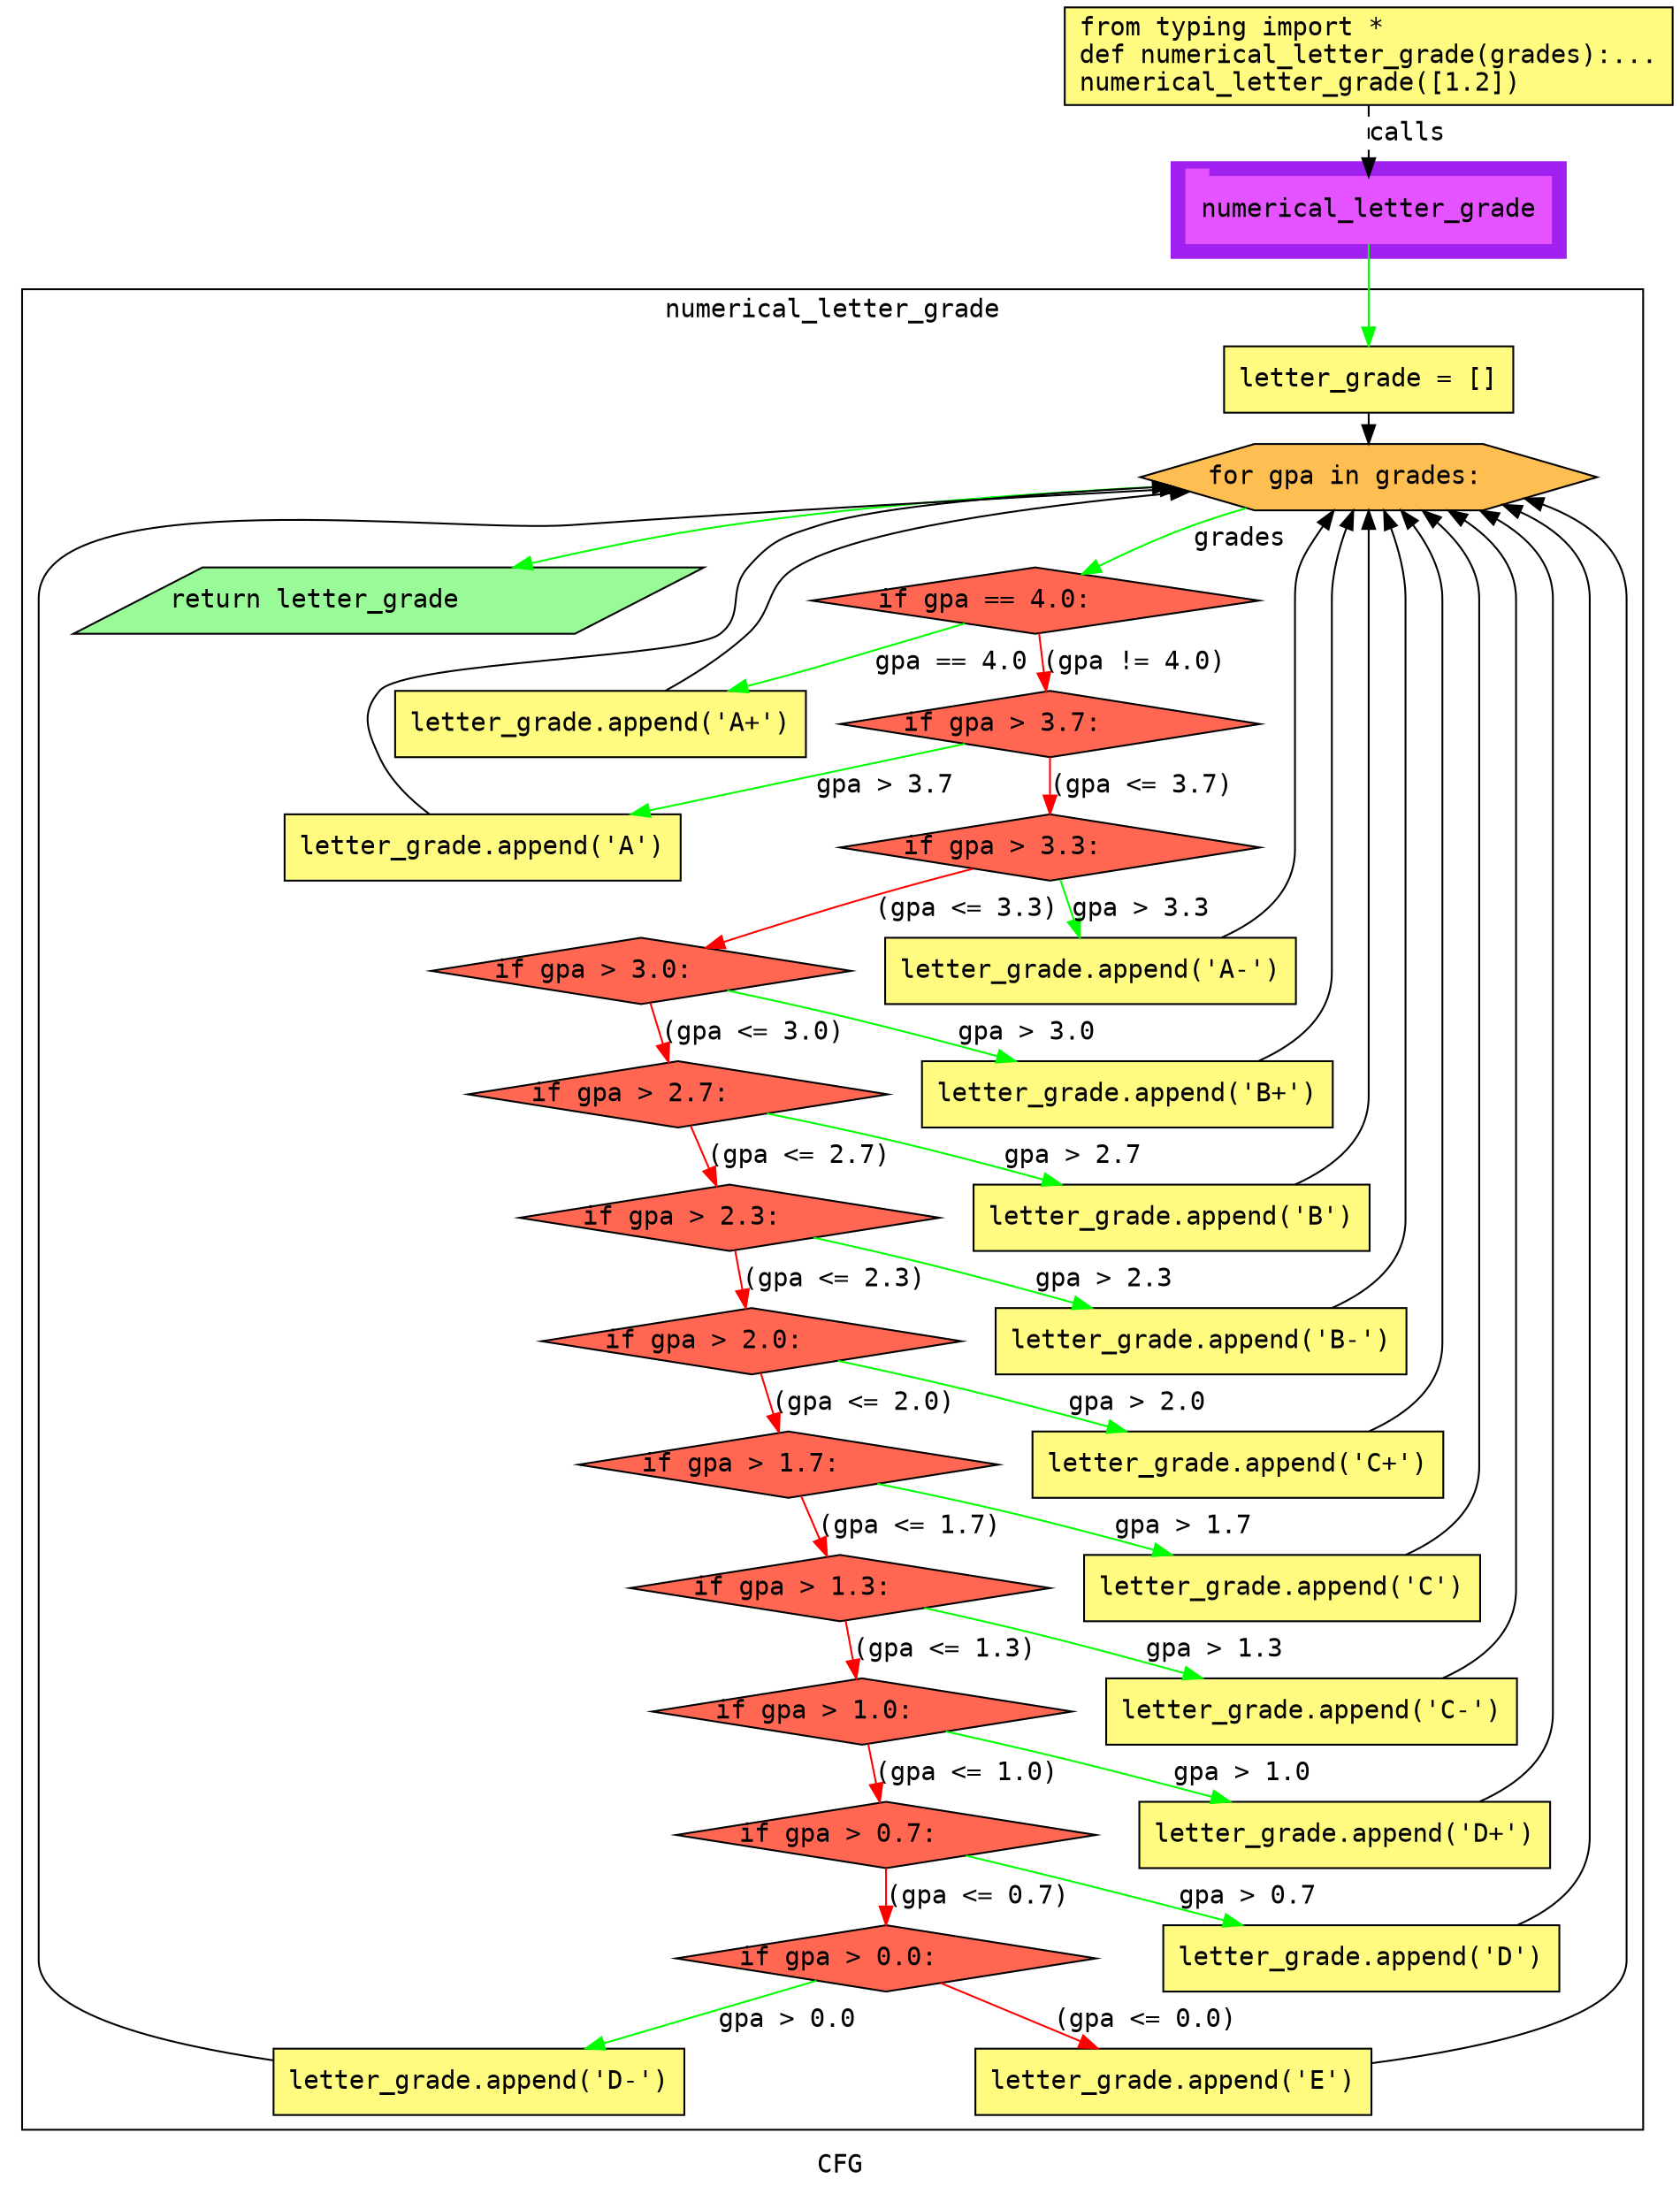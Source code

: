 digraph cluster122CFG {
	graph [bb="0,0,890,1183",
		compound=True,
		fontname="DejaVu Sans Mono",
		label=CFG,
		lheight=0.21,
		lp="445,11.5",
		lwidth=0.35,
		pack=False,
		rankdir=TB,
		ranksep=0.02
	];
	node [fontname="DejaVu Sans Mono",
		label="\N"
	];
	edge [fontname="DejaVu Sans Mono"];
	subgraph cluster_1 {
		graph [bb="618,1047,832,1099",
			color=purple,
			compound=true,
			fontname="DejaVu Sans Mono",
			label="",
			rankdir=TB,
			ranksep=0.02,
			shape=tab,
			style=filled
		];
		node [fontname="DejaVu Sans Mono"];
		edge [fontname="DejaVu Sans Mono"];
		58	[color="#E552FF",
			height=0.5,
			label=numerical_letter_grade,
			linenum="[36]",
			pos="725,1073",
			shape=tab,
			style=filled,
			width=2.75];
	}
	subgraph cluster2numerical_letter_grade {
		graph [bb="8,31,874,1030",
			compound=True,
			fontname="DejaVu Sans Mono",
			label=numerical_letter_grade,
			lheight=0.21,
			lp="441,1018.5",
			lwidth=2.53,
			pack=False,
			rankdir=TB,
			ranksep=0.02
		];
		node [fontname="DejaVu Sans Mono"];
		edge [fontname="DejaVu Sans Mono"];
		subgraph cluster_7 {
			graph [color=purple,
				compound=true,
				fontname="DejaVu Sans Mono",
				label="",
				rankdir=TB,
				ranksep=0.02,
				shape=tab,
				style=filled
			];
			node [fontname="DejaVu Sans Mono"];
			edge [fontname="DejaVu Sans Mono"];
		}
		subgraph cluster_10 {
			graph [color=purple,
				compound=true,
				fontname="DejaVu Sans Mono",
				label="",
				rankdir=TB,
				ranksep=0.02,
				shape=tab,
				style=filled
			];
			node [fontname="DejaVu Sans Mono"];
			edge [fontname="DejaVu Sans Mono"];
		}
		subgraph cluster_13 {
			graph [color=purple,
				compound=true,
				fontname="DejaVu Sans Mono",
				label="",
				rankdir=TB,
				ranksep=0.02,
				shape=tab,
				style=filled
			];
			node [fontname="DejaVu Sans Mono"];
			edge [fontname="DejaVu Sans Mono"];
		}
		subgraph cluster_16 {
			graph [color=purple,
				compound=true,
				fontname="DejaVu Sans Mono",
				label="",
				rankdir=TB,
				ranksep=0.02,
				shape=tab,
				style=filled
			];
			node [fontname="DejaVu Sans Mono"];
			edge [fontname="DejaVu Sans Mono"];
		}
		subgraph cluster_19 {
			graph [color=purple,
				compound=true,
				fontname="DejaVu Sans Mono",
				label="",
				rankdir=TB,
				ranksep=0.02,
				shape=tab,
				style=filled
			];
			node [fontname="DejaVu Sans Mono"];
			edge [fontname="DejaVu Sans Mono"];
		}
		subgraph cluster_22 {
			graph [color=purple,
				compound=true,
				fontname="DejaVu Sans Mono",
				label="",
				rankdir=TB,
				ranksep=0.02,
				shape=tab,
				style=filled
			];
			node [fontname="DejaVu Sans Mono"];
			edge [fontname="DejaVu Sans Mono"];
		}
		subgraph cluster_25 {
			graph [color=purple,
				compound=true,
				fontname="DejaVu Sans Mono",
				label="",
				rankdir=TB,
				ranksep=0.02,
				shape=tab,
				style=filled
			];
			node [fontname="DejaVu Sans Mono"];
			edge [fontname="DejaVu Sans Mono"];
		}
		subgraph cluster_28 {
			graph [color=purple,
				compound=true,
				fontname="DejaVu Sans Mono",
				label="",
				rankdir=TB,
				ranksep=0.02,
				shape=tab,
				style=filled
			];
			node [fontname="DejaVu Sans Mono"];
			edge [fontname="DejaVu Sans Mono"];
		}
		subgraph cluster_31 {
			graph [color=purple,
				compound=true,
				fontname="DejaVu Sans Mono",
				label="",
				rankdir=TB,
				ranksep=0.02,
				shape=tab,
				style=filled
			];
			node [fontname="DejaVu Sans Mono"];
			edge [fontname="DejaVu Sans Mono"];
		}
		subgraph cluster_34 {
			graph [color=purple,
				compound=true,
				fontname="DejaVu Sans Mono",
				label="",
				rankdir=TB,
				ranksep=0.02,
				shape=tab,
				style=filled
			];
			node [fontname="DejaVu Sans Mono"];
			edge [fontname="DejaVu Sans Mono"];
		}
		subgraph cluster_37 {
			graph [color=purple,
				compound=true,
				fontname="DejaVu Sans Mono",
				label="",
				rankdir=TB,
				ranksep=0.02,
				shape=tab,
				style=filled
			];
			node [fontname="DejaVu Sans Mono"];
			edge [fontname="DejaVu Sans Mono"];
		}
		subgraph cluster_40 {
			graph [color=purple,
				compound=true,
				fontname="DejaVu Sans Mono",
				label="",
				rankdir=TB,
				ranksep=0.02,
				shape=tab,
				style=filled
			];
			node [fontname="DejaVu Sans Mono"];
			edge [fontname="DejaVu Sans Mono"];
		}
		subgraph cluster_42 {
			graph [color=purple,
				compound=true,
				fontname="DejaVu Sans Mono",
				label="",
				rankdir=TB,
				ranksep=0.02,
				shape=tab,
				style=filled
			];
			node [fontname="DejaVu Sans Mono"];
			edge [fontname="DejaVu Sans Mono"];
		}
		3	[fillcolor="#FFFB81",
			height=0.5,
			label="letter_grade = []\l",
			linenum="[6]",
			pos="725,981",
			shape=rectangle,
			style="filled,solid",
			width=2.1806];
		4	[fillcolor="#FFBE52",
			height=0.5,
			label="for gpa in grades:\l",
			linenum="[7]",
			pos="725,928",
			shape=hexagon,
			style="filled,solid",
			width=3.4397];
		3 -> 4	[color=black,
			pos="e,725,946.25 725,962.73 725,960.66 725,958.5 725,956.32"];
		5	[fillcolor="#FF6752",
			height=0.5,
			label="if gpa == 4.0:\l",
			linenum="[8]",
			pos="545,861",
			shape=diamond,
			style="filled,solid",
			width=3.3702];
		4 -> 5	[color=green,
			label=grades,
			lp="655,894.5",
			pos="e,570.15,875.32 658.59,911.19 648.91,908.4 639.14,905.32 630,902 612.86,895.77 594.48,887.36 579.21,879.85"];
		6	[fillcolor="#98fb98",
			height=0.5,
			label="return letter_grade\l",
			linenum="[34]",
			pos="201,861",
			shape=parallelogram,
			style="filled,solid",
			width=4.5794];
		4 -> 6	[color=green,
			pos="e,266.45,879.06 617.33,923.28 549.05,919.92 459.02,913.63 380,902 345.75,896.96 308.3,888.98 276.55,881.48"];
		7	[fillcolor="#FFFB81",
			height=0.5,
			label="letter_grade.append('A+')\l",
			linenum="[9]",
			pos="309,794",
			shape=rectangle,
			style="filled,solid",
			width=3.0972];
		5 -> 7	[color=green,
			label="gpa == 4.0",
			lp="501.5,827.5",
			pos="e,379.75,812.05 506.48,848.72 491.91,844.44 475.19,839.51 460,835 437.76,828.39 432.38,826.12 410,820 403.44,818.21 396.63,816.4 \
389.79,814.62"];
		9	[fillcolor="#FF6752",
			height=0.5,
			label="if gpa > 3.7:\l",
			linenum="[10]",
			pos="552,794",
			shape=diamond,
			style="filled,solid",
			width=3.166];
		5 -> 9	[color=red,
			label="(gpa != 4.0)",
			lp="599,827.5",
			pos="e,550.18,811.91 546.8,843.26 547.5,836.79 548.31,829.22 549.09,822.02"];
		7 -> 4	[color=black,
			pos="e,627.77,920.3 345.14,812.08 360.03,820.17 376.84,830.75 390,843 404.26,856.27 398.48,868.67 415,879 448.2,899.76 541.91,912.34 \
617.68,919.38"];
		10	[fillcolor="#FFFB81",
			height=0.5,
			label="letter_grade.append('A')\l",
			linenum="[11]",
			pos="246,727",
			shape=rectangle,
			style="filled,solid",
			width=2.9861];
		9 -> 10	[color=green,
			label="gpa > 3.7",
			lp="463.5,760.5",
			pos="e,326.19,745.03 505.86,783.2 461.05,773.68 391.81,758.97 336.07,747.13"];
		12	[fillcolor="#FF6752",
			height=0.5,
			label="if gpa > 3.3:\l",
			linenum="[12]",
			pos="552,727",
			shape=diamond,
			style="filled,solid",
			width=3.166];
		9 -> 12	[color=red,
			label="(gpa <= 3.7)",
			lp="602,760.5",
			pos="e,552,745.19 552,775.92 552,769.7 552,762.5 552,755.6"];
		10 -> 4	[color=black,
			pos="e,617.79,923.11 216.48,745.1 205.75,753 194.84,763.45 189,776 182.25,790.51 178.66,799.79 189,812 202.54,827.99 358.59,829.98 375,\
843 388.58,853.77 378.69,865.86 390,879 402.88,893.96 409.22,895.9 428,902 460.65,912.61 539.24,918.94 607.38,922.57"];
		13	[fillcolor="#FFFB81",
			height=0.5,
			label="letter_grade.append('A-')\l",
			linenum="[13]",
			pos="574,660",
			shape=rectangle,
			style="filled,solid",
			width=3.0972];
		12 -> 13	[color=green,
			label="gpa > 3.3",
			lp="601.5,693.5",
			pos="e,568.22,678.08 557.55,709.6 559.79,702.98 562.44,695.17 564.94,687.77"];
		15	[fillcolor="#FF6752",
			height=0.5,
			label="if gpa > 3.0:\l",
			linenum="[14]",
			pos="331,660",
			shape=diamond,
			style="filled,solid",
			width=3.166];
		12 -> 15	[color=red,
			label="(gpa <= 3.3)",
			lp="507,693.5",
			pos="e,365.89,672.59 510.26,715.5 493.63,711.19 474.36,706.04 457,701 429.78,693.1 399.5,683.52 375.45,675.71"];
		13 -> 4	[color=black,
			pos="e,705.97,909.79 645.24,678.11 666.86,687.84 685,702.89 685,726 685,862 685,862 685,862 685,878.47 688.55,884.45 700.09,901.24"];
		16	[fillcolor="#FFFB81",
			height=0.5,
			label="letter_grade.append('B+')\l",
			linenum="[15]",
			pos="594,593",
			shape=rectangle,
			style="filled,solid",
			width=3.0972];
		15 -> 16	[color=green,
			label="gpa > 3.0",
			lp="540.5,626.5",
			pos="e,533.69,611.03 377.84,649.37 398.75,644.93 423.67,639.44 446,634 471.46,627.8 499.22,620.45 523.75,613.76"];
		18	[fillcolor="#FF6752",
			height=0.5,
			label="if gpa > 2.7:\l",
			linenum="[16]",
			pos="351,593",
			shape=diamond,
			style="filled,solid",
			width=3.166];
		15 -> 18	[color=red,
			label="(gpa <= 3.0)",
			lp="392,626.5",
			pos="e,345.89,610.62 336.05,642.6 338.12,635.88 340.56,627.92 342.87,620.42"];
		16 -> 4	[color=black,
			pos="e,716.63,909.78 665.24,611.11 686.86,620.84 705,635.89 705,659 705,862 705,862 705,862 705,874.97 708.68,888.77 712.88,900.31"];
		19	[fillcolor="#FFFB81",
			height=0.5,
			label="letter_grade.append('B')\l",
			linenum="[17]",
			pos="618,526",
			shape=rectangle,
			style="filled,solid",
			width=2.9861];
		18 -> 19	[color=green,
			label="gpa > 2.7",
			lp="564.5,559.5",
			pos="e,558.49,544.07 399.32,582.62 421.26,578.19 447.51,572.64 471,567 496.43,560.9 524.14,553.54 548.59,546.81"];
		21	[fillcolor="#FF6752",
			height=0.5,
			label="if gpa > 2.3:\l",
			linenum="[18]",
			pos="379,526",
			shape=diamond,
			style="filled,solid",
			width=3.166];
		18 -> 21	[color=red,
			label="(gpa <= 2.7)",
			lp="417,559.5",
			pos="e,371.96,543.33 357.92,575.93 360.96,568.88 364.6,560.42 368,552.53"];
		19 -> 4	[color=black,
			pos="e,725,909.89 685.16,544.07 706.66,553.86 725,568.96 725,592 725,862 725,862 725,862 725,874.44 725,888.22 725,899.88"];
		22	[fillcolor="#FFFB81",
			height=0.5,
			label="letter_grade.append('B-')\l",
			linenum="[19]",
			pos="634,459",
			shape=rectangle,
			style="filled,solid",
			width=3.0972];
		21 -> 22	[color=green,
			label="gpa > 2.3",
			lp="582.5,492.5",
			pos="e,575.32,477.01 425.03,515.17 445.04,510.75 468.73,505.34 490,500 514.77,493.77 541.78,486.42 565.65,479.73"];
		24	[fillcolor="#FF6752",
			height=0.5,
			label="if gpa > 2.0:\l",
			linenum="[20]",
			pos="391,459",
			shape=diamond,
			style="filled,solid",
			width=3.166];
		21 -> 24	[color=red,
			label="(gpa <= 2.3)",
			lp="436,492.5",
			pos="e,387.88,476.91 382.09,508.26 383.3,501.72 384.71,494.05 386.06,486.77"];
		22 -> 4	[color=black,
			pos="e,733.37,909.78 705.24,477.11 726.86,486.84 745,501.89 745,525 745,862 745,862 745,862 745,874.97 741.32,888.77 737.12,900.31"];
		25	[fillcolor="#FFFB81",
			height=0.5,
			label="letter_grade.append('C+')\l",
			linenum="[21]",
			pos="654,392",
			shape=rectangle,
			style="filled,solid",
			width=3.0972];
		24 -> 25	[color=green,
			label="gpa > 2.0",
			lp="600.5,425.5",
			pos="e,593.69,410.03 437.84,448.37 458.75,443.93 483.67,438.44 506,433 531.46,426.8 559.22,419.45 583.75,412.76"];
		27	[fillcolor="#FF6752",
			height=0.5,
			label="if gpa > 1.7:\l",
			linenum="[22]",
			pos="411,392",
			shape=diamond,
			style="filled,solid",
			width=3.166];
		24 -> 27	[color=red,
			label="(gpa <= 2.0)",
			lp="452,425.5",
			pos="e,405.89,409.62 396.05,441.6 398.12,434.88 400.56,426.92 402.87,419.42"];
		25 -> 4	[color=black,
			pos="e,742.66,909.96 725.24,410.11 746.86,419.84 765,434.89 765,458 765,862 765,862 765,862 765,876.57 757.62,890.62 749.2,901.9"];
		28	[fillcolor="#FFFB81",
			height=0.5,
			label="letter_grade.append('C')\l",
			linenum="[23]",
			pos="678,325",
			shape=rectangle,
			style="filled,solid",
			width=2.9861];
		27 -> 28	[color=green,
			label="gpa > 1.7",
			lp="624.5,358.5",
			pos="e,618.49,343.07 459.32,381.62 481.26,377.19 507.51,371.64 531,366 556.43,359.9 584.14,352.54 608.59,345.81"];
		30	[fillcolor="#FF6752",
			height=0.5,
			label="if gpa > 1.3:\l",
			linenum="[24]",
			pos="439,325",
			shape=diamond,
			style="filled,solid",
			width=3.166];
		27 -> 30	[color=red,
			label="(gpa <= 1.7)",
			lp="477,358.5",
			pos="e,431.96,342.33 417.92,374.93 420.96,367.88 424.6,359.42 428,351.53"];
		28 -> 4	[color=black,
			pos="e,754.3,909.77 745.16,343.07 766.66,352.86 785,367.96 785,391 785,862 785,862 785,862 785,878.53 774.39,892.66 762.09,903.47"];
		31	[fillcolor="#FFFB81",
			height=0.5,
			label="letter_grade.append('C-')\l",
			linenum="[25]",
			pos="694,258",
			shape=rectangle,
			style="filled,solid",
			width=3.0972];
		30 -> 31	[color=green,
			label="gpa > 1.3",
			lp="642.5,291.5",
			pos="e,635.32,276.01 485.03,314.17 505.04,309.75 528.73,304.34 550,299 574.77,292.77 601.78,285.42 625.65,278.73"];
		33	[fillcolor="#FF6752",
			height=0.5,
			label="if gpa > 1.0:\l",
			linenum="[26]",
			pos="451,258",
			shape=diamond,
			style="filled,solid",
			width=3.166];
		30 -> 33	[color=red,
			label="(gpa <= 1.3)",
			lp="496,291.5",
			pos="e,447.88,275.91 442.09,307.26 443.3,300.72 444.71,293.05 446.06,285.77"];
		31 -> 4	[color=black,
			pos="e,768.28,909.9 765.24,276.11 786.86,285.84 805,300.89 805,324 805,862 805,862 805,862 805,880.27 792.28,894.31 776.98,904.58"];
		34	[fillcolor="#FFFB81",
			height=0.5,
			label="letter_grade.append('D+')\l",
			linenum="[27]",
			pos="712,191",
			shape=rectangle,
			style="filled,solid",
			width=3.0972];
		33 -> 34	[color=green,
			label="gpa > 1.0",
			lp="656.5,224.5",
			pos="e,650.11,209.09 496.73,247.12 516.8,242.68 540.61,237.26 562,232 587.65,225.69 615.64,218.36 640.42,211.7"];
		36	[fillcolor="#FF6752",
			height=0.5,
			label="if gpa > 0.7:\l",
			linenum="[28]",
			pos="464,191",
			shape=diamond,
			style="filled,solid",
			width=3.166];
		33 -> 36	[color=red,
			label="(gpa <= 1.0)",
			lp="508,224.5",
			pos="e,460.62,208.91 454.35,240.26 455.66,233.72 457.19,226.05 458.65,218.77"];
		34 -> 4	[color=black,
			pos="e,785.48,909.91 785.16,209.06 806.88,218.76 825,233.8 825,257 825,862 825,862 825,862 825,881.4 811.61,895.3 794.63,905.14"];
		37	[fillcolor="#FFFB81",
			height=0.5,
			label="letter_grade.append('D')\l",
			linenum="[29]",
			pos="721,124",
			shape=rectangle,
			style="filled,solid",
			width=2.9861];
		36 -> 37	[color=green,
			label="gpa > 0.7",
			lp="659.5,157.5",
			pos="e,657.05,142.02 507.31,179.79 526,175.33 548.1,169.99 568,165 593.86,158.51 622.12,151.19 647.23,144.6"];
		39	[fillcolor="#FF6752",
			height=0.5,
			label="if gpa > 0.0:\l",
			linenum="[30]",
			pos="464,124",
			shape=diamond,
			style="filled,solid",
			width=3.166];
		36 -> 39	[color=red,
			label="(gpa <= 0.7)",
			lp="514,157.5",
			pos="e,464,142.19 464,172.92 464,166.7 464,159.5 464,152.6"];
		37 -> 4	[color=black,
			pos="e,797.57,913.12 805.77,142.09 827.56,151.69 845,166.67 845,190 845,862 845,862 845,862 845,884.8 828.04,899.65 806.87,909.3"];
		40	[fillcolor="#FFFB81",
			height=0.5,
			label="letter_grade.append('D-')\l",
			linenum="[31]",
			pos="212,57",
			shape=rectangle,
			style="filled,solid",
			width=3.0972];
		39 -> 40	[color=green,
			label="gpa > 0.0",
			lp="397.5,90.5",
			pos="e,278.14,75.06 422.95,112.41 386.52,103.01 332.34,89.041 288.02,77.608"];
		42	[fillcolor="#FFFB81",
			height=0.5,
			label="letter_grade.append('E')\l",
			linenum="[33]",
			pos="709,57",
			shape=rectangle,
			style="filled,solid",
			width=2.9861];
		39 -> 42	[color=red,
			label="(gpa <= 0.0)",
			lp="658,90.5",
			pos="e,644.84,75.022 504.18,112.34 539.57,102.95 592.02,89.035 634.99,77.637"];
		40 -> 4	[color=black,
			pos="e,622.23,921.79 107.08,75.021 60.925,85.579 17,101.32 17,123 17,862 17,862 17,862 17,987.27 171.05,893.02 296,902 403.19,909.7 525.58,\
916.65 612.12,921.26"];
		42 -> 4	[color=black,
			pos="e,809.67,916.45 816.92,69.863 843.74,79.16 865,95.273 865,123 865,862 865,862 865,862 865,888.25 844.5,903.93 819.18,913.29"];
	}
	1	[fillcolor="#FFFB81",
		height=0.73611,
		label="from typing import *\ldef numerical_letter_grade(grades):...\lnumerical_letter_grade([1.2])\l",
		linenum="[1]",
		pos="725,1156.5",
		shape=rectangle,
		style="filled,solid",
		width=4.5833];
	1 -> 58	[label=calls,
		lp="746,1114.5",
		pos="e,725,1091.1 725,1129.7 725,1120.7 725,1110.5 725,1101.3",
		style=dashed];
	58 -> 3	[color=green,
		pos="e,725,999.3 725,1054.6 725,1041.8 725,1024.1 725,1009.4"];
}
